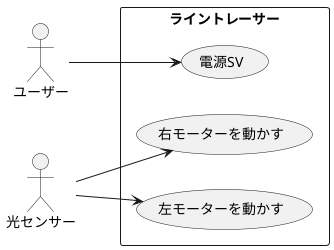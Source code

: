 @startuml 演習6-5-2
left to right direction
actor ユーザー as user
actor 光センサー as sensor

rectangle ライントレーサー {
    usecase 電源SV as powersupply
    usecase 右モーターを動かす as right
    usecase 左モーターを動かす as left
}

user --> powersupply
sensor --> right
sensor --> left
@enduml